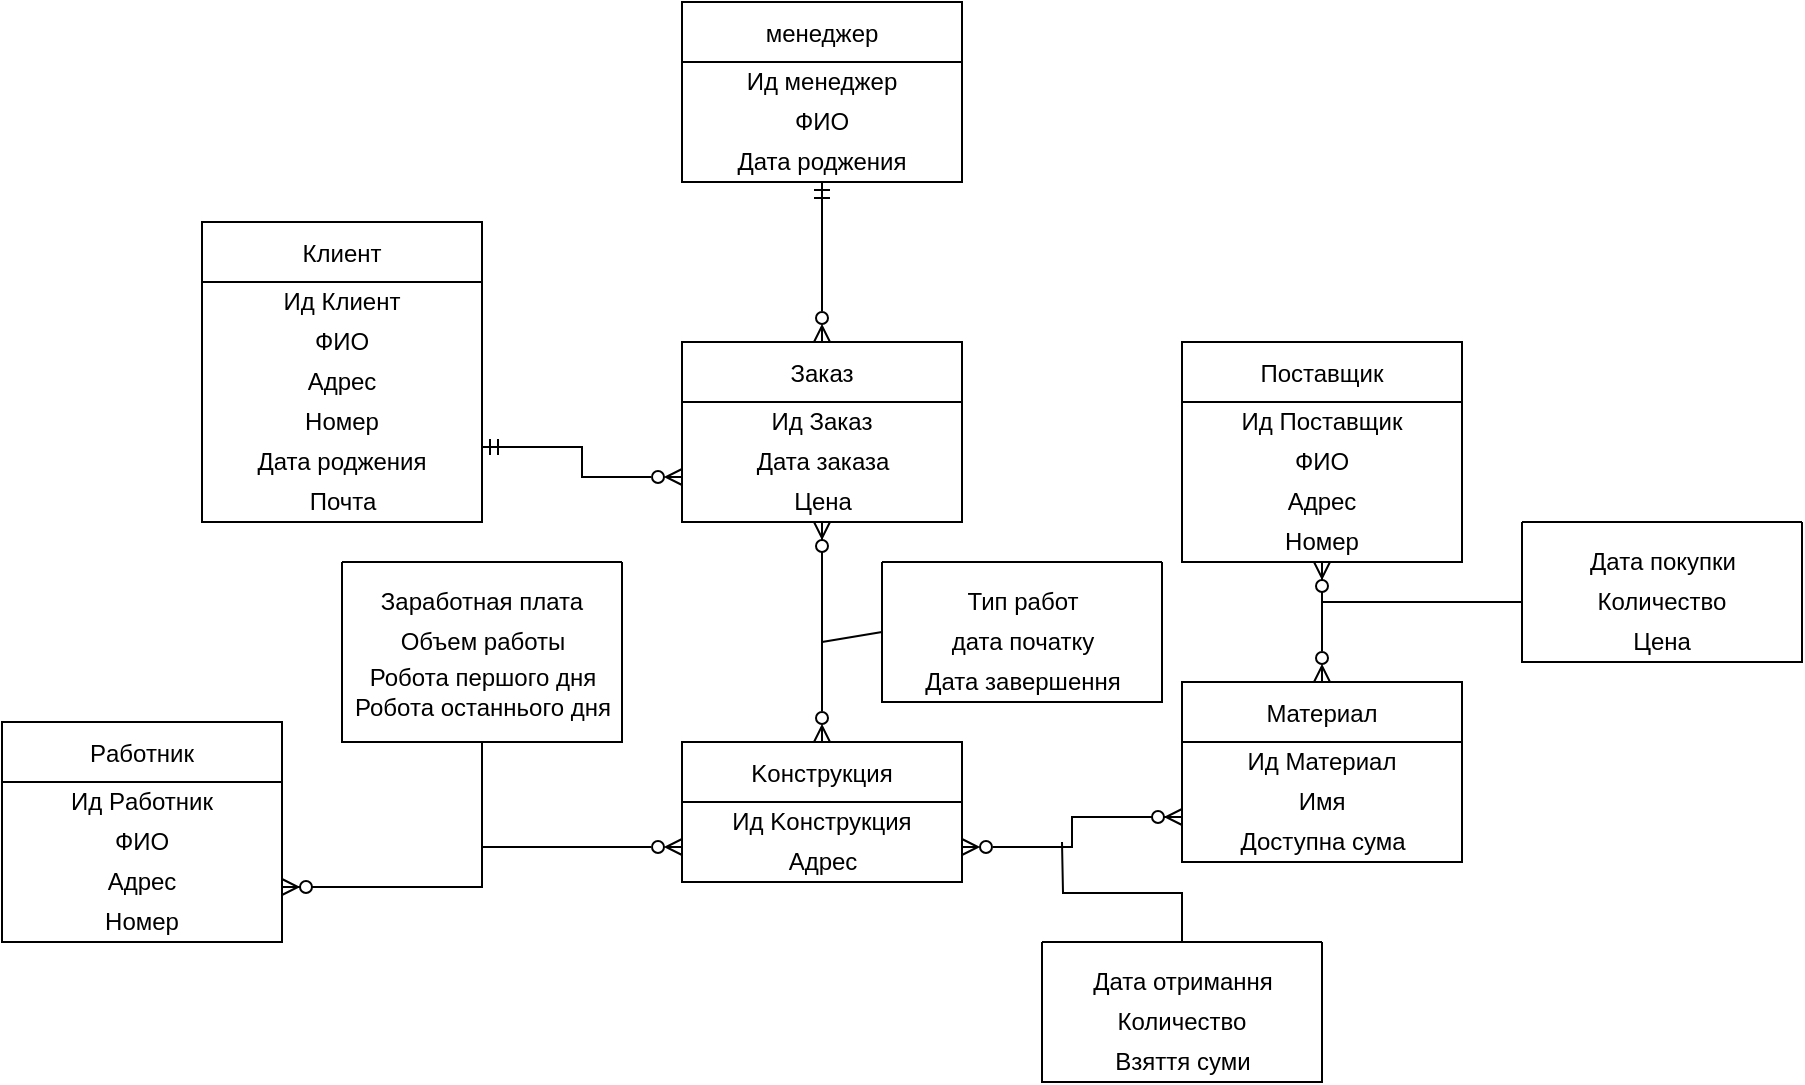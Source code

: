 <mxfile version="15.6.3" type="github">
  <diagram id="-BQnzPH6sDRDAIuHvKMn" name="Page-1">
    <mxGraphModel dx="1185" dy="628" grid="1" gridSize="10" guides="1" tooltips="1" connect="1" arrows="1" fold="1" page="1" pageScale="1" pageWidth="850" pageHeight="1100" math="0" shadow="0">
      <root>
        <mxCell id="0" />
        <mxCell id="1" parent="0" />
        <mxCell id="vCNVExUbj86zDvZJ_CKW-5" style="edgeStyle=orthogonalEdgeStyle;rounded=0;orthogonalLoop=1;jettySize=auto;html=1;exitX=0.5;exitY=1;exitDx=0;exitDy=0;entryX=0.5;entryY=0;entryDx=0;entryDy=0;endArrow=ERzeroToMany;endFill=0;startArrow=ERzeroToMany;startFill=1;" parent="1" source="-LazebfAscX30Pcc-low-5" target="-deaTBcwyMAWwd170osp-9" edge="1">
          <mxGeometry relative="1" as="geometry" />
        </mxCell>
        <mxCell id="-LazebfAscX30Pcc-low-5" value="Заказ" style="swimlane;fontStyle=0;childLayout=stackLayout;horizontal=1;startSize=30;horizontalStack=0;resizeParent=1;resizeParentMax=0;resizeLast=0;collapsible=1;marginBottom=0;fillColor=default;gradientColor=none;" parent="1" vertex="1">
          <mxGeometry x="390" y="210" width="140" height="90" as="geometry">
            <mxRectangle x="390" y="210" width="60" height="30" as="alternateBounds" />
          </mxGeometry>
        </mxCell>
        <mxCell id="vCNVExUbj86zDvZJ_CKW-21" value="Ид&amp;nbsp;&lt;span&gt;Заказ&lt;/span&gt;" style="text;html=1;strokeColor=none;fillColor=none;align=center;verticalAlign=middle;whiteSpace=wrap;rounded=0;" parent="-LazebfAscX30Pcc-low-5" vertex="1">
          <mxGeometry y="30" width="140" height="20" as="geometry" />
        </mxCell>
        <mxCell id="vCNVExUbj86zDvZJ_CKW-42" value="Дата заказа" style="text;html=1;align=center;verticalAlign=middle;resizable=0;points=[];autosize=1;strokeColor=none;fillColor=none;" parent="-LazebfAscX30Pcc-low-5" vertex="1">
          <mxGeometry y="50" width="140" height="20" as="geometry" />
        </mxCell>
        <mxCell id="vCNVExUbj86zDvZJ_CKW-43" value="Цена" style="text;html=1;align=center;verticalAlign=middle;resizable=0;points=[];autosize=1;strokeColor=none;fillColor=none;" parent="-LazebfAscX30Pcc-low-5" vertex="1">
          <mxGeometry y="70" width="140" height="20" as="geometry" />
        </mxCell>
        <mxCell id="vCNVExUbj86zDvZJ_CKW-2" style="edgeStyle=orthogonalEdgeStyle;rounded=0;orthogonalLoop=1;jettySize=auto;html=1;exitX=0.5;exitY=1;exitDx=0;exitDy=0;entryX=0.5;entryY=0;entryDx=0;entryDy=0;endArrow=ERzeroToMany;endFill=0;startArrow=ERmandOne;startFill=0;" parent="1" source="-deaTBcwyMAWwd170osp-1" target="-LazebfAscX30Pcc-low-5" edge="1">
          <mxGeometry relative="1" as="geometry" />
        </mxCell>
        <mxCell id="-deaTBcwyMAWwd170osp-1" value="менеджер" style="swimlane;fontStyle=0;childLayout=stackLayout;horizontal=1;startSize=30;horizontalStack=0;resizeParent=1;resizeParentMax=0;resizeLast=0;collapsible=1;marginBottom=0;" parent="1" vertex="1">
          <mxGeometry x="390" y="40" width="140" height="90" as="geometry" />
        </mxCell>
        <mxCell id="vCNVExUbj86zDvZJ_CKW-14" value="Ид менеджер" style="text;html=1;strokeColor=none;fillColor=none;align=center;verticalAlign=middle;whiteSpace=wrap;rounded=0;" parent="-deaTBcwyMAWwd170osp-1" vertex="1">
          <mxGeometry y="30" width="140" height="20" as="geometry" />
        </mxCell>
        <mxCell id="vCNVExUbj86zDvZJ_CKW-15" value="ФИО" style="text;html=1;strokeColor=none;fillColor=none;align=center;verticalAlign=middle;whiteSpace=wrap;rounded=0;" parent="-deaTBcwyMAWwd170osp-1" vertex="1">
          <mxGeometry y="50" width="140" height="20" as="geometry" />
        </mxCell>
        <mxCell id="vCNVExUbj86zDvZJ_CKW-13" value="Дата роджения" style="text;html=1;strokeColor=none;fillColor=none;align=center;verticalAlign=middle;whiteSpace=wrap;rounded=0;" parent="-deaTBcwyMAWwd170osp-1" vertex="1">
          <mxGeometry y="70" width="140" height="20" as="geometry" />
        </mxCell>
        <mxCell id="vCNVExUbj86zDvZJ_CKW-3" style="edgeStyle=orthogonalEdgeStyle;rounded=0;orthogonalLoop=1;jettySize=auto;html=1;exitX=1;exitY=0.75;exitDx=0;exitDy=0;entryX=0;entryY=0.75;entryDx=0;entryDy=0;endArrow=ERzeroToMany;endFill=0;startArrow=ERmandOne;startFill=0;" parent="1" source="-deaTBcwyMAWwd170osp-5" target="-LazebfAscX30Pcc-low-5" edge="1">
          <mxGeometry relative="1" as="geometry" />
        </mxCell>
        <mxCell id="-deaTBcwyMAWwd170osp-5" value="Клиент" style="swimlane;fontStyle=0;childLayout=stackLayout;horizontal=1;startSize=30;horizontalStack=0;resizeParent=1;resizeParentMax=0;resizeLast=0;collapsible=1;marginBottom=0;" parent="1" vertex="1">
          <mxGeometry x="150" y="150" width="140" height="150" as="geometry" />
        </mxCell>
        <mxCell id="vCNVExUbj86zDvZJ_CKW-22" value="Ид&amp;nbsp;&lt;span&gt;Клиент&lt;/span&gt;" style="text;html=1;strokeColor=none;fillColor=none;align=center;verticalAlign=middle;whiteSpace=wrap;rounded=0;" parent="-deaTBcwyMAWwd170osp-5" vertex="1">
          <mxGeometry y="30" width="140" height="20" as="geometry" />
        </mxCell>
        <mxCell id="vCNVExUbj86zDvZJ_CKW-35" value="ФИО" style="text;html=1;strokeColor=none;fillColor=none;align=center;verticalAlign=middle;whiteSpace=wrap;rounded=0;" parent="-deaTBcwyMAWwd170osp-5" vertex="1">
          <mxGeometry y="50" width="140" height="20" as="geometry" />
        </mxCell>
        <mxCell id="vCNVExUbj86zDvZJ_CKW-33" value="Адрес" style="text;html=1;strokeColor=none;fillColor=none;align=center;verticalAlign=middle;whiteSpace=wrap;rounded=0;" parent="-deaTBcwyMAWwd170osp-5" vertex="1">
          <mxGeometry y="70" width="140" height="20" as="geometry" />
        </mxCell>
        <mxCell id="vCNVExUbj86zDvZJ_CKW-36" value="Номер" style="text;html=1;strokeColor=none;fillColor=none;align=center;verticalAlign=middle;whiteSpace=wrap;rounded=0;" parent="-deaTBcwyMAWwd170osp-5" vertex="1">
          <mxGeometry y="90" width="140" height="20" as="geometry" />
        </mxCell>
        <mxCell id="vCNVExUbj86zDvZJ_CKW-37" value="Дата роджения" style="text;html=1;strokeColor=none;fillColor=none;align=center;verticalAlign=middle;whiteSpace=wrap;rounded=0;" parent="-deaTBcwyMAWwd170osp-5" vertex="1">
          <mxGeometry y="110" width="140" height="20" as="geometry" />
        </mxCell>
        <mxCell id="vCNVExUbj86zDvZJ_CKW-41" value="Почта" style="text;html=1;align=center;verticalAlign=middle;resizable=0;points=[];autosize=1;strokeColor=none;fillColor=none;" parent="-deaTBcwyMAWwd170osp-5" vertex="1">
          <mxGeometry y="130" width="140" height="20" as="geometry" />
        </mxCell>
        <mxCell id="-deaTBcwyMAWwd170osp-9" value="Kонструкция" style="swimlane;fontStyle=0;childLayout=stackLayout;horizontal=1;startSize=30;horizontalStack=0;resizeParent=1;resizeParentMax=0;resizeLast=0;collapsible=1;marginBottom=0;" parent="1" vertex="1">
          <mxGeometry x="390" y="410" width="140" height="70" as="geometry" />
        </mxCell>
        <mxCell id="vCNVExUbj86zDvZJ_CKW-23" value="Ид&amp;nbsp;&lt;span&gt;Kонструкция&lt;/span&gt;" style="text;html=1;strokeColor=none;fillColor=none;align=center;verticalAlign=middle;whiteSpace=wrap;rounded=0;" parent="-deaTBcwyMAWwd170osp-9" vertex="1">
          <mxGeometry y="30" width="140" height="20" as="geometry" />
        </mxCell>
        <mxCell id="vCNVExUbj86zDvZJ_CKW-30" value="Адрес" style="text;html=1;align=center;verticalAlign=middle;resizable=0;points=[];autosize=1;strokeColor=none;fillColor=none;" parent="-deaTBcwyMAWwd170osp-9" vertex="1">
          <mxGeometry y="50" width="140" height="20" as="geometry" />
        </mxCell>
        <mxCell id="vCNVExUbj86zDvZJ_CKW-7" style="edgeStyle=orthogonalEdgeStyle;rounded=0;orthogonalLoop=1;jettySize=auto;html=1;exitX=0;exitY=0.75;exitDx=0;exitDy=0;entryX=1;entryY=0.75;entryDx=0;entryDy=0;startArrow=ERzeroToMany;startFill=1;endArrow=ERzeroToMany;endFill=0;" parent="1" source="-deaTBcwyMAWwd170osp-13" target="-deaTBcwyMAWwd170osp-9" edge="1">
          <mxGeometry relative="1" as="geometry" />
        </mxCell>
        <mxCell id="-deaTBcwyMAWwd170osp-13" value="Mатериал" style="swimlane;fontStyle=0;childLayout=stackLayout;horizontal=1;startSize=30;horizontalStack=0;resizeParent=1;resizeParentMax=0;resizeLast=0;collapsible=1;marginBottom=0;" parent="1" vertex="1">
          <mxGeometry x="640" y="380" width="140" height="90" as="geometry" />
        </mxCell>
        <mxCell id="vCNVExUbj86zDvZJ_CKW-18" value="Ид M&lt;span&gt;атериал&lt;/span&gt;" style="text;html=1;strokeColor=none;fillColor=none;align=center;verticalAlign=middle;whiteSpace=wrap;rounded=0;" parent="-deaTBcwyMAWwd170osp-13" vertex="1">
          <mxGeometry y="30" width="140" height="20" as="geometry" />
        </mxCell>
        <mxCell id="vCNVExUbj86zDvZJ_CKW-26" value="Имя" style="text;html=1;strokeColor=none;fillColor=none;align=center;verticalAlign=middle;whiteSpace=wrap;rounded=0;" parent="-deaTBcwyMAWwd170osp-13" vertex="1">
          <mxGeometry y="50" width="140" height="20" as="geometry" />
        </mxCell>
        <mxCell id="KmStIhd-c59KcJgn17wo-1" value="Доступна сума" style="text;html=1;align=center;verticalAlign=middle;resizable=0;points=[];autosize=1;strokeColor=none;fillColor=none;" parent="-deaTBcwyMAWwd170osp-13" vertex="1">
          <mxGeometry y="70" width="140" height="20" as="geometry" />
        </mxCell>
        <mxCell id="vCNVExUbj86zDvZJ_CKW-9" style="edgeStyle=orthogonalEdgeStyle;rounded=0;orthogonalLoop=1;jettySize=auto;html=1;exitX=0.5;exitY=1;exitDx=0;exitDy=0;endArrow=ERzeroToMany;endFill=0;startArrow=ERzeroToMany;startFill=1;" parent="1" source="-deaTBcwyMAWwd170osp-17" target="-deaTBcwyMAWwd170osp-13" edge="1">
          <mxGeometry relative="1" as="geometry" />
        </mxCell>
        <mxCell id="-deaTBcwyMAWwd170osp-17" value="Поставщик" style="swimlane;fontStyle=0;childLayout=stackLayout;horizontal=1;startSize=30;horizontalStack=0;resizeParent=1;resizeParentMax=0;resizeLast=0;collapsible=1;marginBottom=0;" parent="1" vertex="1">
          <mxGeometry x="640" y="210" width="140" height="110" as="geometry" />
        </mxCell>
        <mxCell id="vCNVExUbj86zDvZJ_CKW-20" value="Ид П&lt;span&gt;оставщик&lt;br&gt;&lt;/span&gt;" style="text;html=1;strokeColor=none;fillColor=none;align=center;verticalAlign=middle;whiteSpace=wrap;rounded=0;" parent="-deaTBcwyMAWwd170osp-17" vertex="1">
          <mxGeometry y="30" width="140" height="20" as="geometry" />
        </mxCell>
        <mxCell id="xVHYoTPhJGA8D7UJhSH6-11" value="ФИО" style="text;html=1;strokeColor=none;fillColor=none;align=center;verticalAlign=middle;whiteSpace=wrap;rounded=0;" vertex="1" parent="-deaTBcwyMAWwd170osp-17">
          <mxGeometry y="50" width="140" height="20" as="geometry" />
        </mxCell>
        <mxCell id="vCNVExUbj86zDvZJ_CKW-24" value="Адрес" style="text;html=1;strokeColor=none;fillColor=none;align=center;verticalAlign=middle;whiteSpace=wrap;rounded=0;" parent="-deaTBcwyMAWwd170osp-17" vertex="1">
          <mxGeometry y="70" width="140" height="20" as="geometry" />
        </mxCell>
        <mxCell id="vCNVExUbj86zDvZJ_CKW-25" value="Номер" style="text;html=1;strokeColor=none;fillColor=none;align=center;verticalAlign=middle;whiteSpace=wrap;rounded=0;" parent="-deaTBcwyMAWwd170osp-17" vertex="1">
          <mxGeometry y="90" width="140" height="20" as="geometry" />
        </mxCell>
        <mxCell id="vCNVExUbj86zDvZJ_CKW-8" style="edgeStyle=orthogonalEdgeStyle;rounded=0;orthogonalLoop=1;jettySize=auto;html=1;exitX=1;exitY=0.75;exitDx=0;exitDy=0;entryX=0;entryY=0.75;entryDx=0;entryDy=0;endArrow=ERzeroToMany;endFill=0;startArrow=ERzeroToMany;startFill=1;" parent="1" source="-deaTBcwyMAWwd170osp-21" target="-deaTBcwyMAWwd170osp-9" edge="1">
          <mxGeometry relative="1" as="geometry" />
        </mxCell>
        <mxCell id="-deaTBcwyMAWwd170osp-21" value="Pаботник" style="swimlane;fontStyle=0;childLayout=stackLayout;horizontal=1;startSize=30;horizontalStack=0;resizeParent=1;resizeParentMax=0;resizeLast=0;collapsible=1;marginBottom=0;" parent="1" vertex="1">
          <mxGeometry x="50" y="400" width="140" height="110" as="geometry" />
        </mxCell>
        <mxCell id="vCNVExUbj86zDvZJ_CKW-19" value="Ид&amp;nbsp;&lt;span&gt;Pаботник&lt;/span&gt;" style="text;html=1;strokeColor=none;fillColor=none;align=center;verticalAlign=middle;whiteSpace=wrap;rounded=0;" parent="-deaTBcwyMAWwd170osp-21" vertex="1">
          <mxGeometry y="30" width="140" height="20" as="geometry" />
        </mxCell>
        <mxCell id="vCNVExUbj86zDvZJ_CKW-32" value="ФИО" style="text;html=1;strokeColor=none;fillColor=none;align=center;verticalAlign=middle;whiteSpace=wrap;rounded=0;" parent="-deaTBcwyMAWwd170osp-21" vertex="1">
          <mxGeometry y="50" width="140" height="20" as="geometry" />
        </mxCell>
        <mxCell id="vCNVExUbj86zDvZJ_CKW-34" value="Адрес" style="text;html=1;strokeColor=none;fillColor=none;align=center;verticalAlign=middle;whiteSpace=wrap;rounded=0;" parent="-deaTBcwyMAWwd170osp-21" vertex="1">
          <mxGeometry y="70" width="140" height="20" as="geometry" />
        </mxCell>
        <mxCell id="vCNVExUbj86zDvZJ_CKW-38" value="Номер" style="text;html=1;strokeColor=none;fillColor=none;align=center;verticalAlign=middle;whiteSpace=wrap;rounded=0;" parent="-deaTBcwyMAWwd170osp-21" vertex="1">
          <mxGeometry y="90" width="140" height="20" as="geometry" />
        </mxCell>
        <mxCell id="vCNVExUbj86zDvZJ_CKW-12" style="edgeStyle=orthogonalEdgeStyle;rounded=0;orthogonalLoop=1;jettySize=auto;html=1;exitX=0.5;exitY=1;exitDx=0;exitDy=0;startArrow=none;startFill=0;endArrow=none;endFill=0;jumpSize=0;" parent="1" source="-deaTBcwyMAWwd170osp-25" edge="1">
          <mxGeometry relative="1" as="geometry">
            <mxPoint x="290" y="480" as="targetPoint" />
          </mxGeometry>
        </mxCell>
        <mxCell id="-deaTBcwyMAWwd170osp-25" value="" style="swimlane;startSize=0;" parent="1" vertex="1">
          <mxGeometry x="220" y="320" width="140" height="90" as="geometry">
            <mxRectangle x="220" y="340" width="50" height="40" as="alternateBounds" />
          </mxGeometry>
        </mxCell>
        <mxCell id="vCNVExUbj86zDvZJ_CKW-39" value="Заработная плата" style="text;html=1;strokeColor=none;fillColor=none;align=center;verticalAlign=middle;whiteSpace=wrap;rounded=0;" parent="-deaTBcwyMAWwd170osp-25" vertex="1">
          <mxGeometry x="10" y="10" width="120" height="20" as="geometry" />
        </mxCell>
        <mxCell id="vCNVExUbj86zDvZJ_CKW-40" value="Объем работы" style="text;html=1;align=center;verticalAlign=middle;resizable=0;points=[];autosize=1;strokeColor=none;fillColor=none;" parent="-deaTBcwyMAWwd170osp-25" vertex="1">
          <mxGeometry x="20" y="30" width="100" height="20" as="geometry" />
        </mxCell>
        <mxCell id="xVHYoTPhJGA8D7UJhSH6-9" value="&lt;div&gt;Робота першого дня&lt;/div&gt;&lt;div&gt;Робота останнього дня&lt;/div&gt;" style="text;html=1;align=center;verticalAlign=middle;resizable=0;points=[];autosize=1;strokeColor=none;fillColor=none;" vertex="1" parent="-deaTBcwyMAWwd170osp-25">
          <mxGeometry y="50" width="140" height="30" as="geometry" />
        </mxCell>
        <mxCell id="z9L3__LiJNUR0CHmwnXq-5" style="edgeStyle=orthogonalEdgeStyle;rounded=0;orthogonalLoop=1;jettySize=auto;html=1;exitX=0.5;exitY=0;exitDx=0;exitDy=0;endArrow=none;endFill=0;" parent="1" source="z9L3__LiJNUR0CHmwnXq-1" edge="1">
          <mxGeometry relative="1" as="geometry">
            <mxPoint x="580" y="460" as="targetPoint" />
          </mxGeometry>
        </mxCell>
        <mxCell id="z9L3__LiJNUR0CHmwnXq-1" value="" style="swimlane;startSize=0;" parent="1" vertex="1">
          <mxGeometry x="570" y="510" width="140" height="70" as="geometry">
            <mxRectangle x="220" y="340" width="50" height="40" as="alternateBounds" />
          </mxGeometry>
        </mxCell>
        <mxCell id="vCNVExUbj86zDvZJ_CKW-29" value="Дата отримання" style="text;html=1;align=center;verticalAlign=middle;resizable=0;points=[];autosize=1;strokeColor=none;fillColor=none;" parent="z9L3__LiJNUR0CHmwnXq-1" vertex="1">
          <mxGeometry x="15" y="10" width="110" height="20" as="geometry" />
        </mxCell>
        <mxCell id="vCNVExUbj86zDvZJ_CKW-27" value="Количество" style="text;html=1;strokeColor=none;fillColor=none;align=center;verticalAlign=middle;whiteSpace=wrap;rounded=0;" parent="z9L3__LiJNUR0CHmwnXq-1" vertex="1">
          <mxGeometry y="30" width="140" height="20" as="geometry" />
        </mxCell>
        <mxCell id="KmStIhd-c59KcJgn17wo-8" value="Взяття суми" style="text;html=1;align=center;verticalAlign=middle;resizable=0;points=[];autosize=1;strokeColor=none;fillColor=none;" parent="z9L3__LiJNUR0CHmwnXq-1" vertex="1">
          <mxGeometry x="30" y="50" width="80" height="20" as="geometry" />
        </mxCell>
        <mxCell id="KmStIhd-c59KcJgn17wo-3" value="" style="swimlane;startSize=0;" parent="1" vertex="1">
          <mxGeometry x="810" y="300" width="140" height="70" as="geometry">
            <mxRectangle x="220" y="340" width="50" height="40" as="alternateBounds" />
          </mxGeometry>
        </mxCell>
        <mxCell id="KmStIhd-c59KcJgn17wo-4" value="Дата покупки" style="text;html=1;align=center;verticalAlign=middle;resizable=0;points=[];autosize=1;strokeColor=none;fillColor=none;" parent="KmStIhd-c59KcJgn17wo-3" vertex="1">
          <mxGeometry y="10" width="140" height="20" as="geometry" />
        </mxCell>
        <mxCell id="KmStIhd-c59KcJgn17wo-5" value="Количество" style="text;html=1;strokeColor=none;fillColor=none;align=center;verticalAlign=middle;whiteSpace=wrap;rounded=0;" parent="KmStIhd-c59KcJgn17wo-3" vertex="1">
          <mxGeometry y="30" width="140" height="20" as="geometry" />
        </mxCell>
        <mxCell id="KmStIhd-c59KcJgn17wo-6" value="Цена" style="text;html=1;strokeColor=none;fillColor=none;align=center;verticalAlign=middle;whiteSpace=wrap;rounded=0;" parent="KmStIhd-c59KcJgn17wo-3" vertex="1">
          <mxGeometry y="50" width="140" height="20" as="geometry" />
        </mxCell>
        <mxCell id="KmStIhd-c59KcJgn17wo-7" value="" style="endArrow=none;html=1;rounded=0;entryX=0;entryY=0.5;entryDx=0;entryDy=0;" parent="1" target="KmStIhd-c59KcJgn17wo-5" edge="1">
          <mxGeometry width="50" height="50" relative="1" as="geometry">
            <mxPoint x="710" y="340" as="sourcePoint" />
            <mxPoint x="580" y="330" as="targetPoint" />
            <Array as="points">
              <mxPoint x="760" y="340" />
            </Array>
          </mxGeometry>
        </mxCell>
        <mxCell id="xVHYoTPhJGA8D7UJhSH6-1" value="" style="swimlane;startSize=0;" vertex="1" parent="1">
          <mxGeometry x="490" y="320" width="140" height="70" as="geometry">
            <mxRectangle x="220" y="340" width="50" height="40" as="alternateBounds" />
          </mxGeometry>
        </mxCell>
        <mxCell id="xVHYoTPhJGA8D7UJhSH6-6" value="дата початку" style="text;html=1;align=center;verticalAlign=middle;resizable=0;points=[];autosize=1;strokeColor=none;fillColor=none;" vertex="1" parent="xVHYoTPhJGA8D7UJhSH6-1">
          <mxGeometry x="25" y="30" width="90" height="20" as="geometry" />
        </mxCell>
        <mxCell id="vCNVExUbj86zDvZJ_CKW-31" value="Тип работ" style="text;html=1;align=center;verticalAlign=middle;resizable=0;points=[];autosize=1;strokeColor=none;fillColor=none;" parent="xVHYoTPhJGA8D7UJhSH6-1" vertex="1">
          <mxGeometry y="10" width="140" height="20" as="geometry" />
        </mxCell>
        <mxCell id="xVHYoTPhJGA8D7UJhSH6-8" value="Дата завершення" style="text;html=1;align=center;verticalAlign=middle;resizable=0;points=[];autosize=1;strokeColor=none;fillColor=none;" vertex="1" parent="xVHYoTPhJGA8D7UJhSH6-1">
          <mxGeometry x="15" y="50" width="110" height="20" as="geometry" />
        </mxCell>
        <mxCell id="xVHYoTPhJGA8D7UJhSH6-5" value="" style="endArrow=none;html=1;rounded=0;entryX=0;entryY=0.5;entryDx=0;entryDy=0;" edge="1" parent="1" target="xVHYoTPhJGA8D7UJhSH6-1">
          <mxGeometry width="50" height="50" relative="1" as="geometry">
            <mxPoint x="460" y="360" as="sourcePoint" />
            <mxPoint x="480" y="150" as="targetPoint" />
          </mxGeometry>
        </mxCell>
      </root>
    </mxGraphModel>
  </diagram>
</mxfile>
